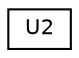 digraph "Graphical Class Hierarchy"
{
  edge [fontname="Helvetica",fontsize="10",labelfontname="Helvetica",labelfontsize="10"];
  node [fontname="Helvetica",fontsize="10",shape=record];
  rankdir="LR";
  Node0 [label="U2",height=0.2,width=0.4,color="black", fillcolor="white", style="filled",URL="$union_u2.html"];
}
